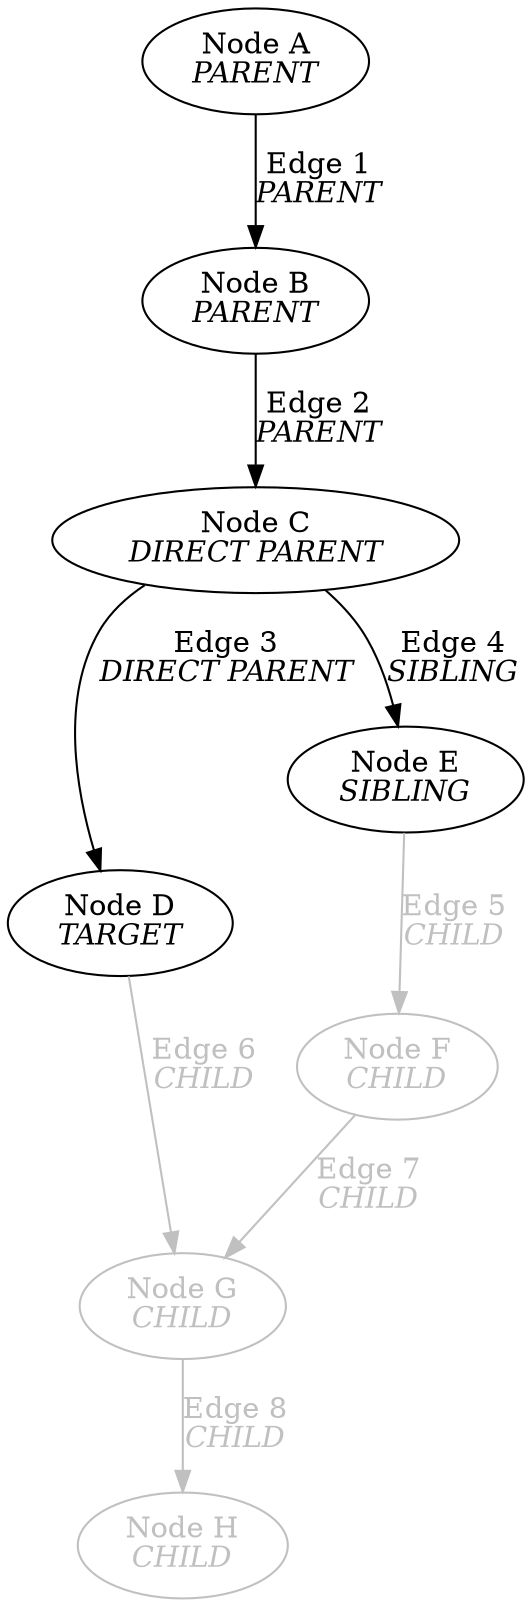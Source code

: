 digraph { 
    a [label=<Node A<br /><i>PARENT</i>>];
    b [label=<Node B<br /><i>PARENT</i>>];
    c [label=<Node C<br /><i>DIRECT PARENT</i>>];
    d [label=<Node D<br /><i>TARGET</i>>];
    e [label=<Node E<br /><i>SIBLING</i>>];
    f [label=<Node F<br /><i>CHILD</i>>, fontcolor=grey, color=grey];
    g [label=<Node G<br /><i>CHILD</i>>, fontcolor=grey, color=grey];
    h [label=<Node H<br /><i>CHILD</i>>, fontcolor=grey, color=grey];

    a -> b [label=<Edge 1<br /><i>PARENT</i>>];
    b -> c [label=<Edge 2<br /><i>PARENT</i>>];
    c -> d [label=<Edge 3<br /><i>DIRECT PARENT</i>>];
    c -> e [label=<Edge 4<br /><i>SIBLING</i>>];
    e -> f [label=<Edge 5<br /><i>CHILD</i>>, fontcolor=grey, color=grey];
    d -> g [label=<Edge 6<br /><i>CHILD</i>>, fontcolor=grey, color=grey];
    f -> g [label=<Edge 7<br /><i>CHILD</i>>, fontcolor=grey, color=grey];
    g -> h [label=<Edge 8<br /><i>CHILD</i>>, fontcolor=grey, color=grey];
}
